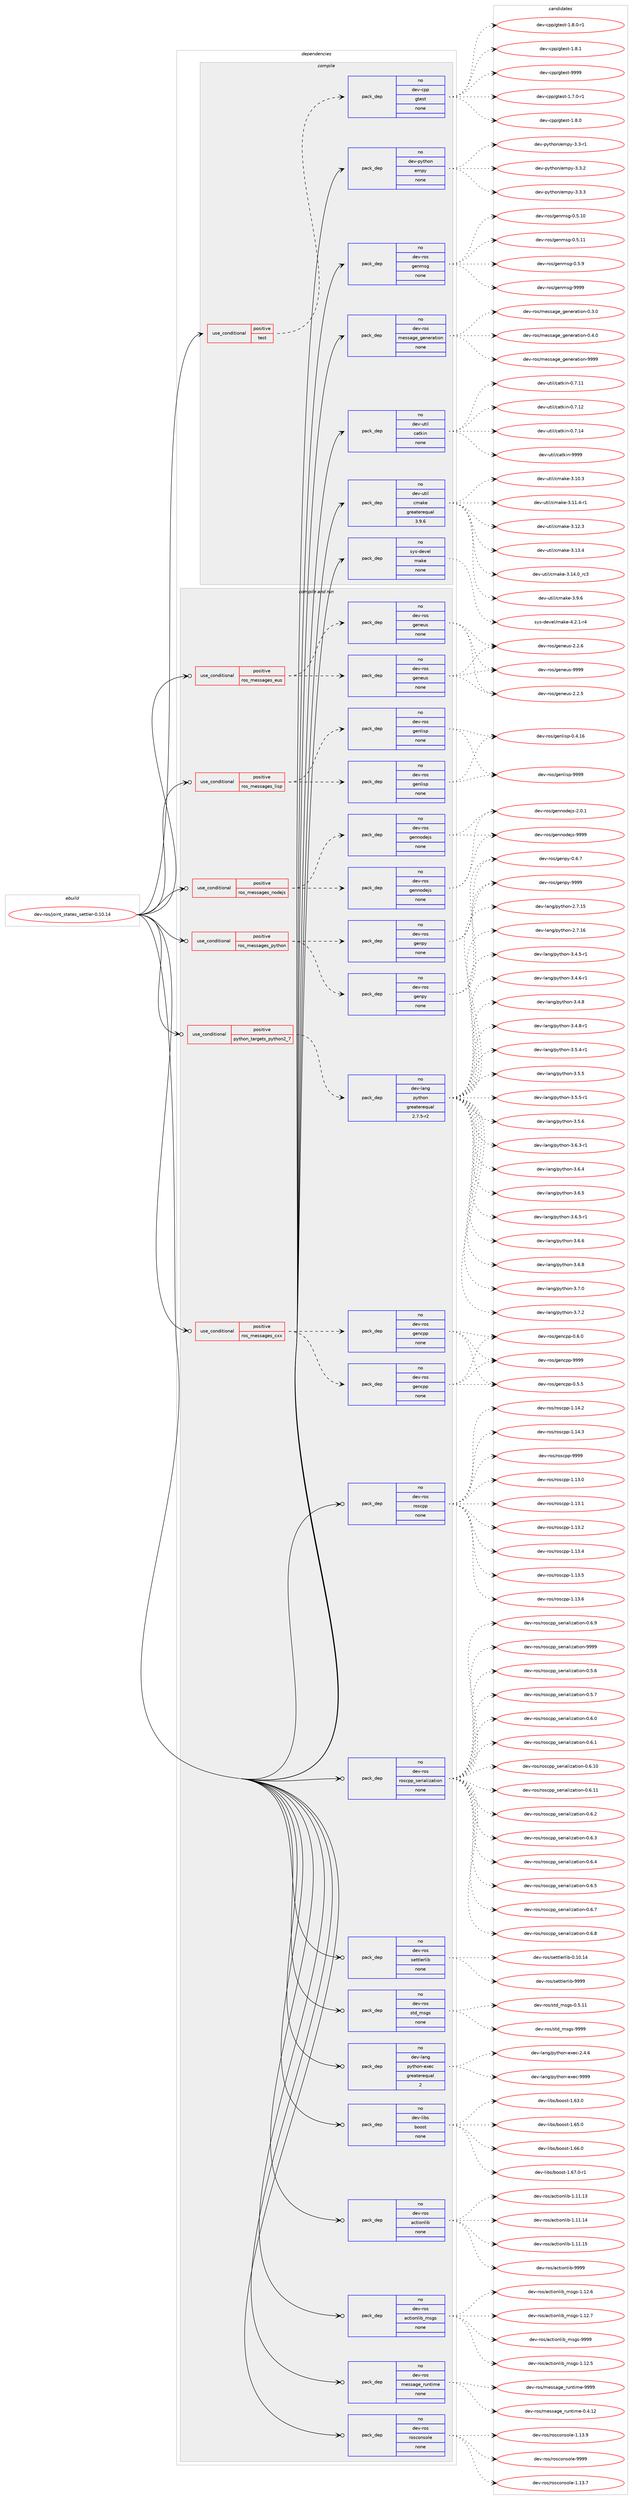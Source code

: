 digraph prolog {

# *************
# Graph options
# *************

newrank=true;
concentrate=true;
compound=true;
graph [rankdir=LR,fontname=Helvetica,fontsize=10,ranksep=1.5];#, ranksep=2.5, nodesep=0.2];
edge  [arrowhead=vee];
node  [fontname=Helvetica,fontsize=10];

# **********
# The ebuild
# **********

subgraph cluster_leftcol {
color=gray;
rank=same;
label=<<i>ebuild</i>>;
id [label="dev-ros/joint_states_settler-0.10.14", color=red, width=4, href="../dev-ros/joint_states_settler-0.10.14.svg"];
}

# ****************
# The dependencies
# ****************

subgraph cluster_midcol {
color=gray;
label=<<i>dependencies</i>>;
subgraph cluster_compile {
fillcolor="#eeeeee";
style=filled;
label=<<i>compile</i>>;
subgraph cond388794 {
dependency1458353 [label=<<TABLE BORDER="0" CELLBORDER="1" CELLSPACING="0" CELLPADDING="4"><TR><TD ROWSPAN="3" CELLPADDING="10">use_conditional</TD></TR><TR><TD>positive</TD></TR><TR><TD>test</TD></TR></TABLE>>, shape=none, color=red];
subgraph pack1046169 {
dependency1458354 [label=<<TABLE BORDER="0" CELLBORDER="1" CELLSPACING="0" CELLPADDING="4" WIDTH="220"><TR><TD ROWSPAN="6" CELLPADDING="30">pack_dep</TD></TR><TR><TD WIDTH="110">no</TD></TR><TR><TD>dev-cpp</TD></TR><TR><TD>gtest</TD></TR><TR><TD>none</TD></TR><TR><TD></TD></TR></TABLE>>, shape=none, color=blue];
}
dependency1458353:e -> dependency1458354:w [weight=20,style="dashed",arrowhead="vee"];
}
id:e -> dependency1458353:w [weight=20,style="solid",arrowhead="vee"];
subgraph pack1046170 {
dependency1458355 [label=<<TABLE BORDER="0" CELLBORDER="1" CELLSPACING="0" CELLPADDING="4" WIDTH="220"><TR><TD ROWSPAN="6" CELLPADDING="30">pack_dep</TD></TR><TR><TD WIDTH="110">no</TD></TR><TR><TD>dev-python</TD></TR><TR><TD>empy</TD></TR><TR><TD>none</TD></TR><TR><TD></TD></TR></TABLE>>, shape=none, color=blue];
}
id:e -> dependency1458355:w [weight=20,style="solid",arrowhead="vee"];
subgraph pack1046171 {
dependency1458356 [label=<<TABLE BORDER="0" CELLBORDER="1" CELLSPACING="0" CELLPADDING="4" WIDTH="220"><TR><TD ROWSPAN="6" CELLPADDING="30">pack_dep</TD></TR><TR><TD WIDTH="110">no</TD></TR><TR><TD>dev-ros</TD></TR><TR><TD>genmsg</TD></TR><TR><TD>none</TD></TR><TR><TD></TD></TR></TABLE>>, shape=none, color=blue];
}
id:e -> dependency1458356:w [weight=20,style="solid",arrowhead="vee"];
subgraph pack1046172 {
dependency1458357 [label=<<TABLE BORDER="0" CELLBORDER="1" CELLSPACING="0" CELLPADDING="4" WIDTH="220"><TR><TD ROWSPAN="6" CELLPADDING="30">pack_dep</TD></TR><TR><TD WIDTH="110">no</TD></TR><TR><TD>dev-ros</TD></TR><TR><TD>message_generation</TD></TR><TR><TD>none</TD></TR><TR><TD></TD></TR></TABLE>>, shape=none, color=blue];
}
id:e -> dependency1458357:w [weight=20,style="solid",arrowhead="vee"];
subgraph pack1046173 {
dependency1458358 [label=<<TABLE BORDER="0" CELLBORDER="1" CELLSPACING="0" CELLPADDING="4" WIDTH="220"><TR><TD ROWSPAN="6" CELLPADDING="30">pack_dep</TD></TR><TR><TD WIDTH="110">no</TD></TR><TR><TD>dev-util</TD></TR><TR><TD>catkin</TD></TR><TR><TD>none</TD></TR><TR><TD></TD></TR></TABLE>>, shape=none, color=blue];
}
id:e -> dependency1458358:w [weight=20,style="solid",arrowhead="vee"];
subgraph pack1046174 {
dependency1458359 [label=<<TABLE BORDER="0" CELLBORDER="1" CELLSPACING="0" CELLPADDING="4" WIDTH="220"><TR><TD ROWSPAN="6" CELLPADDING="30">pack_dep</TD></TR><TR><TD WIDTH="110">no</TD></TR><TR><TD>dev-util</TD></TR><TR><TD>cmake</TD></TR><TR><TD>greaterequal</TD></TR><TR><TD>3.9.6</TD></TR></TABLE>>, shape=none, color=blue];
}
id:e -> dependency1458359:w [weight=20,style="solid",arrowhead="vee"];
subgraph pack1046175 {
dependency1458360 [label=<<TABLE BORDER="0" CELLBORDER="1" CELLSPACING="0" CELLPADDING="4" WIDTH="220"><TR><TD ROWSPAN="6" CELLPADDING="30">pack_dep</TD></TR><TR><TD WIDTH="110">no</TD></TR><TR><TD>sys-devel</TD></TR><TR><TD>make</TD></TR><TR><TD>none</TD></TR><TR><TD></TD></TR></TABLE>>, shape=none, color=blue];
}
id:e -> dependency1458360:w [weight=20,style="solid",arrowhead="vee"];
}
subgraph cluster_compileandrun {
fillcolor="#eeeeee";
style=filled;
label=<<i>compile and run</i>>;
subgraph cond388795 {
dependency1458361 [label=<<TABLE BORDER="0" CELLBORDER="1" CELLSPACING="0" CELLPADDING="4"><TR><TD ROWSPAN="3" CELLPADDING="10">use_conditional</TD></TR><TR><TD>positive</TD></TR><TR><TD>python_targets_python2_7</TD></TR></TABLE>>, shape=none, color=red];
subgraph pack1046176 {
dependency1458362 [label=<<TABLE BORDER="0" CELLBORDER="1" CELLSPACING="0" CELLPADDING="4" WIDTH="220"><TR><TD ROWSPAN="6" CELLPADDING="30">pack_dep</TD></TR><TR><TD WIDTH="110">no</TD></TR><TR><TD>dev-lang</TD></TR><TR><TD>python</TD></TR><TR><TD>greaterequal</TD></TR><TR><TD>2.7.5-r2</TD></TR></TABLE>>, shape=none, color=blue];
}
dependency1458361:e -> dependency1458362:w [weight=20,style="dashed",arrowhead="vee"];
}
id:e -> dependency1458361:w [weight=20,style="solid",arrowhead="odotvee"];
subgraph cond388796 {
dependency1458363 [label=<<TABLE BORDER="0" CELLBORDER="1" CELLSPACING="0" CELLPADDING="4"><TR><TD ROWSPAN="3" CELLPADDING="10">use_conditional</TD></TR><TR><TD>positive</TD></TR><TR><TD>ros_messages_cxx</TD></TR></TABLE>>, shape=none, color=red];
subgraph pack1046177 {
dependency1458364 [label=<<TABLE BORDER="0" CELLBORDER="1" CELLSPACING="0" CELLPADDING="4" WIDTH="220"><TR><TD ROWSPAN="6" CELLPADDING="30">pack_dep</TD></TR><TR><TD WIDTH="110">no</TD></TR><TR><TD>dev-ros</TD></TR><TR><TD>gencpp</TD></TR><TR><TD>none</TD></TR><TR><TD></TD></TR></TABLE>>, shape=none, color=blue];
}
dependency1458363:e -> dependency1458364:w [weight=20,style="dashed",arrowhead="vee"];
subgraph pack1046178 {
dependency1458365 [label=<<TABLE BORDER="0" CELLBORDER="1" CELLSPACING="0" CELLPADDING="4" WIDTH="220"><TR><TD ROWSPAN="6" CELLPADDING="30">pack_dep</TD></TR><TR><TD WIDTH="110">no</TD></TR><TR><TD>dev-ros</TD></TR><TR><TD>gencpp</TD></TR><TR><TD>none</TD></TR><TR><TD></TD></TR></TABLE>>, shape=none, color=blue];
}
dependency1458363:e -> dependency1458365:w [weight=20,style="dashed",arrowhead="vee"];
}
id:e -> dependency1458363:w [weight=20,style="solid",arrowhead="odotvee"];
subgraph cond388797 {
dependency1458366 [label=<<TABLE BORDER="0" CELLBORDER="1" CELLSPACING="0" CELLPADDING="4"><TR><TD ROWSPAN="3" CELLPADDING="10">use_conditional</TD></TR><TR><TD>positive</TD></TR><TR><TD>ros_messages_eus</TD></TR></TABLE>>, shape=none, color=red];
subgraph pack1046179 {
dependency1458367 [label=<<TABLE BORDER="0" CELLBORDER="1" CELLSPACING="0" CELLPADDING="4" WIDTH="220"><TR><TD ROWSPAN="6" CELLPADDING="30">pack_dep</TD></TR><TR><TD WIDTH="110">no</TD></TR><TR><TD>dev-ros</TD></TR><TR><TD>geneus</TD></TR><TR><TD>none</TD></TR><TR><TD></TD></TR></TABLE>>, shape=none, color=blue];
}
dependency1458366:e -> dependency1458367:w [weight=20,style="dashed",arrowhead="vee"];
subgraph pack1046180 {
dependency1458368 [label=<<TABLE BORDER="0" CELLBORDER="1" CELLSPACING="0" CELLPADDING="4" WIDTH="220"><TR><TD ROWSPAN="6" CELLPADDING="30">pack_dep</TD></TR><TR><TD WIDTH="110">no</TD></TR><TR><TD>dev-ros</TD></TR><TR><TD>geneus</TD></TR><TR><TD>none</TD></TR><TR><TD></TD></TR></TABLE>>, shape=none, color=blue];
}
dependency1458366:e -> dependency1458368:w [weight=20,style="dashed",arrowhead="vee"];
}
id:e -> dependency1458366:w [weight=20,style="solid",arrowhead="odotvee"];
subgraph cond388798 {
dependency1458369 [label=<<TABLE BORDER="0" CELLBORDER="1" CELLSPACING="0" CELLPADDING="4"><TR><TD ROWSPAN="3" CELLPADDING="10">use_conditional</TD></TR><TR><TD>positive</TD></TR><TR><TD>ros_messages_lisp</TD></TR></TABLE>>, shape=none, color=red];
subgraph pack1046181 {
dependency1458370 [label=<<TABLE BORDER="0" CELLBORDER="1" CELLSPACING="0" CELLPADDING="4" WIDTH="220"><TR><TD ROWSPAN="6" CELLPADDING="30">pack_dep</TD></TR><TR><TD WIDTH="110">no</TD></TR><TR><TD>dev-ros</TD></TR><TR><TD>genlisp</TD></TR><TR><TD>none</TD></TR><TR><TD></TD></TR></TABLE>>, shape=none, color=blue];
}
dependency1458369:e -> dependency1458370:w [weight=20,style="dashed",arrowhead="vee"];
subgraph pack1046182 {
dependency1458371 [label=<<TABLE BORDER="0" CELLBORDER="1" CELLSPACING="0" CELLPADDING="4" WIDTH="220"><TR><TD ROWSPAN="6" CELLPADDING="30">pack_dep</TD></TR><TR><TD WIDTH="110">no</TD></TR><TR><TD>dev-ros</TD></TR><TR><TD>genlisp</TD></TR><TR><TD>none</TD></TR><TR><TD></TD></TR></TABLE>>, shape=none, color=blue];
}
dependency1458369:e -> dependency1458371:w [weight=20,style="dashed",arrowhead="vee"];
}
id:e -> dependency1458369:w [weight=20,style="solid",arrowhead="odotvee"];
subgraph cond388799 {
dependency1458372 [label=<<TABLE BORDER="0" CELLBORDER="1" CELLSPACING="0" CELLPADDING="4"><TR><TD ROWSPAN="3" CELLPADDING="10">use_conditional</TD></TR><TR><TD>positive</TD></TR><TR><TD>ros_messages_nodejs</TD></TR></TABLE>>, shape=none, color=red];
subgraph pack1046183 {
dependency1458373 [label=<<TABLE BORDER="0" CELLBORDER="1" CELLSPACING="0" CELLPADDING="4" WIDTH="220"><TR><TD ROWSPAN="6" CELLPADDING="30">pack_dep</TD></TR><TR><TD WIDTH="110">no</TD></TR><TR><TD>dev-ros</TD></TR><TR><TD>gennodejs</TD></TR><TR><TD>none</TD></TR><TR><TD></TD></TR></TABLE>>, shape=none, color=blue];
}
dependency1458372:e -> dependency1458373:w [weight=20,style="dashed",arrowhead="vee"];
subgraph pack1046184 {
dependency1458374 [label=<<TABLE BORDER="0" CELLBORDER="1" CELLSPACING="0" CELLPADDING="4" WIDTH="220"><TR><TD ROWSPAN="6" CELLPADDING="30">pack_dep</TD></TR><TR><TD WIDTH="110">no</TD></TR><TR><TD>dev-ros</TD></TR><TR><TD>gennodejs</TD></TR><TR><TD>none</TD></TR><TR><TD></TD></TR></TABLE>>, shape=none, color=blue];
}
dependency1458372:e -> dependency1458374:w [weight=20,style="dashed",arrowhead="vee"];
}
id:e -> dependency1458372:w [weight=20,style="solid",arrowhead="odotvee"];
subgraph cond388800 {
dependency1458375 [label=<<TABLE BORDER="0" CELLBORDER="1" CELLSPACING="0" CELLPADDING="4"><TR><TD ROWSPAN="3" CELLPADDING="10">use_conditional</TD></TR><TR><TD>positive</TD></TR><TR><TD>ros_messages_python</TD></TR></TABLE>>, shape=none, color=red];
subgraph pack1046185 {
dependency1458376 [label=<<TABLE BORDER="0" CELLBORDER="1" CELLSPACING="0" CELLPADDING="4" WIDTH="220"><TR><TD ROWSPAN="6" CELLPADDING="30">pack_dep</TD></TR><TR><TD WIDTH="110">no</TD></TR><TR><TD>dev-ros</TD></TR><TR><TD>genpy</TD></TR><TR><TD>none</TD></TR><TR><TD></TD></TR></TABLE>>, shape=none, color=blue];
}
dependency1458375:e -> dependency1458376:w [weight=20,style="dashed",arrowhead="vee"];
subgraph pack1046186 {
dependency1458377 [label=<<TABLE BORDER="0" CELLBORDER="1" CELLSPACING="0" CELLPADDING="4" WIDTH="220"><TR><TD ROWSPAN="6" CELLPADDING="30">pack_dep</TD></TR><TR><TD WIDTH="110">no</TD></TR><TR><TD>dev-ros</TD></TR><TR><TD>genpy</TD></TR><TR><TD>none</TD></TR><TR><TD></TD></TR></TABLE>>, shape=none, color=blue];
}
dependency1458375:e -> dependency1458377:w [weight=20,style="dashed",arrowhead="vee"];
}
id:e -> dependency1458375:w [weight=20,style="solid",arrowhead="odotvee"];
subgraph pack1046187 {
dependency1458378 [label=<<TABLE BORDER="0" CELLBORDER="1" CELLSPACING="0" CELLPADDING="4" WIDTH="220"><TR><TD ROWSPAN="6" CELLPADDING="30">pack_dep</TD></TR><TR><TD WIDTH="110">no</TD></TR><TR><TD>dev-lang</TD></TR><TR><TD>python-exec</TD></TR><TR><TD>greaterequal</TD></TR><TR><TD>2</TD></TR></TABLE>>, shape=none, color=blue];
}
id:e -> dependency1458378:w [weight=20,style="solid",arrowhead="odotvee"];
subgraph pack1046188 {
dependency1458379 [label=<<TABLE BORDER="0" CELLBORDER="1" CELLSPACING="0" CELLPADDING="4" WIDTH="220"><TR><TD ROWSPAN="6" CELLPADDING="30">pack_dep</TD></TR><TR><TD WIDTH="110">no</TD></TR><TR><TD>dev-libs</TD></TR><TR><TD>boost</TD></TR><TR><TD>none</TD></TR><TR><TD></TD></TR></TABLE>>, shape=none, color=blue];
}
id:e -> dependency1458379:w [weight=20,style="solid",arrowhead="odotvee"];
subgraph pack1046189 {
dependency1458380 [label=<<TABLE BORDER="0" CELLBORDER="1" CELLSPACING="0" CELLPADDING="4" WIDTH="220"><TR><TD ROWSPAN="6" CELLPADDING="30">pack_dep</TD></TR><TR><TD WIDTH="110">no</TD></TR><TR><TD>dev-ros</TD></TR><TR><TD>actionlib</TD></TR><TR><TD>none</TD></TR><TR><TD></TD></TR></TABLE>>, shape=none, color=blue];
}
id:e -> dependency1458380:w [weight=20,style="solid",arrowhead="odotvee"];
subgraph pack1046190 {
dependency1458381 [label=<<TABLE BORDER="0" CELLBORDER="1" CELLSPACING="0" CELLPADDING="4" WIDTH="220"><TR><TD ROWSPAN="6" CELLPADDING="30">pack_dep</TD></TR><TR><TD WIDTH="110">no</TD></TR><TR><TD>dev-ros</TD></TR><TR><TD>actionlib_msgs</TD></TR><TR><TD>none</TD></TR><TR><TD></TD></TR></TABLE>>, shape=none, color=blue];
}
id:e -> dependency1458381:w [weight=20,style="solid",arrowhead="odotvee"];
subgraph pack1046191 {
dependency1458382 [label=<<TABLE BORDER="0" CELLBORDER="1" CELLSPACING="0" CELLPADDING="4" WIDTH="220"><TR><TD ROWSPAN="6" CELLPADDING="30">pack_dep</TD></TR><TR><TD WIDTH="110">no</TD></TR><TR><TD>dev-ros</TD></TR><TR><TD>message_runtime</TD></TR><TR><TD>none</TD></TR><TR><TD></TD></TR></TABLE>>, shape=none, color=blue];
}
id:e -> dependency1458382:w [weight=20,style="solid",arrowhead="odotvee"];
subgraph pack1046192 {
dependency1458383 [label=<<TABLE BORDER="0" CELLBORDER="1" CELLSPACING="0" CELLPADDING="4" WIDTH="220"><TR><TD ROWSPAN="6" CELLPADDING="30">pack_dep</TD></TR><TR><TD WIDTH="110">no</TD></TR><TR><TD>dev-ros</TD></TR><TR><TD>rosconsole</TD></TR><TR><TD>none</TD></TR><TR><TD></TD></TR></TABLE>>, shape=none, color=blue];
}
id:e -> dependency1458383:w [weight=20,style="solid",arrowhead="odotvee"];
subgraph pack1046193 {
dependency1458384 [label=<<TABLE BORDER="0" CELLBORDER="1" CELLSPACING="0" CELLPADDING="4" WIDTH="220"><TR><TD ROWSPAN="6" CELLPADDING="30">pack_dep</TD></TR><TR><TD WIDTH="110">no</TD></TR><TR><TD>dev-ros</TD></TR><TR><TD>roscpp</TD></TR><TR><TD>none</TD></TR><TR><TD></TD></TR></TABLE>>, shape=none, color=blue];
}
id:e -> dependency1458384:w [weight=20,style="solid",arrowhead="odotvee"];
subgraph pack1046194 {
dependency1458385 [label=<<TABLE BORDER="0" CELLBORDER="1" CELLSPACING="0" CELLPADDING="4" WIDTH="220"><TR><TD ROWSPAN="6" CELLPADDING="30">pack_dep</TD></TR><TR><TD WIDTH="110">no</TD></TR><TR><TD>dev-ros</TD></TR><TR><TD>roscpp_serialization</TD></TR><TR><TD>none</TD></TR><TR><TD></TD></TR></TABLE>>, shape=none, color=blue];
}
id:e -> dependency1458385:w [weight=20,style="solid",arrowhead="odotvee"];
subgraph pack1046195 {
dependency1458386 [label=<<TABLE BORDER="0" CELLBORDER="1" CELLSPACING="0" CELLPADDING="4" WIDTH="220"><TR><TD ROWSPAN="6" CELLPADDING="30">pack_dep</TD></TR><TR><TD WIDTH="110">no</TD></TR><TR><TD>dev-ros</TD></TR><TR><TD>settlerlib</TD></TR><TR><TD>none</TD></TR><TR><TD></TD></TR></TABLE>>, shape=none, color=blue];
}
id:e -> dependency1458386:w [weight=20,style="solid",arrowhead="odotvee"];
subgraph pack1046196 {
dependency1458387 [label=<<TABLE BORDER="0" CELLBORDER="1" CELLSPACING="0" CELLPADDING="4" WIDTH="220"><TR><TD ROWSPAN="6" CELLPADDING="30">pack_dep</TD></TR><TR><TD WIDTH="110">no</TD></TR><TR><TD>dev-ros</TD></TR><TR><TD>std_msgs</TD></TR><TR><TD>none</TD></TR><TR><TD></TD></TR></TABLE>>, shape=none, color=blue];
}
id:e -> dependency1458387:w [weight=20,style="solid",arrowhead="odotvee"];
}
subgraph cluster_run {
fillcolor="#eeeeee";
style=filled;
label=<<i>run</i>>;
}
}

# **************
# The candidates
# **************

subgraph cluster_choices {
rank=same;
color=gray;
label=<<i>candidates</i>>;

subgraph choice1046169 {
color=black;
nodesep=1;
choice1001011184599112112471031161011151164549465546484511449 [label="dev-cpp/gtest-1.7.0-r1", color=red, width=4,href="../dev-cpp/gtest-1.7.0-r1.svg"];
choice100101118459911211247103116101115116454946564648 [label="dev-cpp/gtest-1.8.0", color=red, width=4,href="../dev-cpp/gtest-1.8.0.svg"];
choice1001011184599112112471031161011151164549465646484511449 [label="dev-cpp/gtest-1.8.0-r1", color=red, width=4,href="../dev-cpp/gtest-1.8.0-r1.svg"];
choice100101118459911211247103116101115116454946564649 [label="dev-cpp/gtest-1.8.1", color=red, width=4,href="../dev-cpp/gtest-1.8.1.svg"];
choice1001011184599112112471031161011151164557575757 [label="dev-cpp/gtest-9999", color=red, width=4,href="../dev-cpp/gtest-9999.svg"];
dependency1458354:e -> choice1001011184599112112471031161011151164549465546484511449:w [style=dotted,weight="100"];
dependency1458354:e -> choice100101118459911211247103116101115116454946564648:w [style=dotted,weight="100"];
dependency1458354:e -> choice1001011184599112112471031161011151164549465646484511449:w [style=dotted,weight="100"];
dependency1458354:e -> choice100101118459911211247103116101115116454946564649:w [style=dotted,weight="100"];
dependency1458354:e -> choice1001011184599112112471031161011151164557575757:w [style=dotted,weight="100"];
}
subgraph choice1046170 {
color=black;
nodesep=1;
choice1001011184511212111610411111047101109112121455146514511449 [label="dev-python/empy-3.3-r1", color=red, width=4,href="../dev-python/empy-3.3-r1.svg"];
choice1001011184511212111610411111047101109112121455146514650 [label="dev-python/empy-3.3.2", color=red, width=4,href="../dev-python/empy-3.3.2.svg"];
choice1001011184511212111610411111047101109112121455146514651 [label="dev-python/empy-3.3.3", color=red, width=4,href="../dev-python/empy-3.3.3.svg"];
dependency1458355:e -> choice1001011184511212111610411111047101109112121455146514511449:w [style=dotted,weight="100"];
dependency1458355:e -> choice1001011184511212111610411111047101109112121455146514650:w [style=dotted,weight="100"];
dependency1458355:e -> choice1001011184511212111610411111047101109112121455146514651:w [style=dotted,weight="100"];
}
subgraph choice1046171 {
color=black;
nodesep=1;
choice100101118451141111154710310111010911510345484653464948 [label="dev-ros/genmsg-0.5.10", color=red, width=4,href="../dev-ros/genmsg-0.5.10.svg"];
choice100101118451141111154710310111010911510345484653464949 [label="dev-ros/genmsg-0.5.11", color=red, width=4,href="../dev-ros/genmsg-0.5.11.svg"];
choice1001011184511411111547103101110109115103454846534657 [label="dev-ros/genmsg-0.5.9", color=red, width=4,href="../dev-ros/genmsg-0.5.9.svg"];
choice10010111845114111115471031011101091151034557575757 [label="dev-ros/genmsg-9999", color=red, width=4,href="../dev-ros/genmsg-9999.svg"];
dependency1458356:e -> choice100101118451141111154710310111010911510345484653464948:w [style=dotted,weight="100"];
dependency1458356:e -> choice100101118451141111154710310111010911510345484653464949:w [style=dotted,weight="100"];
dependency1458356:e -> choice1001011184511411111547103101110109115103454846534657:w [style=dotted,weight="100"];
dependency1458356:e -> choice10010111845114111115471031011101091151034557575757:w [style=dotted,weight="100"];
}
subgraph choice1046172 {
color=black;
nodesep=1;
choice1001011184511411111547109101115115971031019510310111010111497116105111110454846514648 [label="dev-ros/message_generation-0.3.0", color=red, width=4,href="../dev-ros/message_generation-0.3.0.svg"];
choice1001011184511411111547109101115115971031019510310111010111497116105111110454846524648 [label="dev-ros/message_generation-0.4.0", color=red, width=4,href="../dev-ros/message_generation-0.4.0.svg"];
choice10010111845114111115471091011151159710310195103101110101114971161051111104557575757 [label="dev-ros/message_generation-9999", color=red, width=4,href="../dev-ros/message_generation-9999.svg"];
dependency1458357:e -> choice1001011184511411111547109101115115971031019510310111010111497116105111110454846514648:w [style=dotted,weight="100"];
dependency1458357:e -> choice1001011184511411111547109101115115971031019510310111010111497116105111110454846524648:w [style=dotted,weight="100"];
dependency1458357:e -> choice10010111845114111115471091011151159710310195103101110101114971161051111104557575757:w [style=dotted,weight="100"];
}
subgraph choice1046173 {
color=black;
nodesep=1;
choice1001011184511711610510847999711610710511045484655464949 [label="dev-util/catkin-0.7.11", color=red, width=4,href="../dev-util/catkin-0.7.11.svg"];
choice1001011184511711610510847999711610710511045484655464950 [label="dev-util/catkin-0.7.12", color=red, width=4,href="../dev-util/catkin-0.7.12.svg"];
choice1001011184511711610510847999711610710511045484655464952 [label="dev-util/catkin-0.7.14", color=red, width=4,href="../dev-util/catkin-0.7.14.svg"];
choice100101118451171161051084799971161071051104557575757 [label="dev-util/catkin-9999", color=red, width=4,href="../dev-util/catkin-9999.svg"];
dependency1458358:e -> choice1001011184511711610510847999711610710511045484655464949:w [style=dotted,weight="100"];
dependency1458358:e -> choice1001011184511711610510847999711610710511045484655464950:w [style=dotted,weight="100"];
dependency1458358:e -> choice1001011184511711610510847999711610710511045484655464952:w [style=dotted,weight="100"];
dependency1458358:e -> choice100101118451171161051084799971161071051104557575757:w [style=dotted,weight="100"];
}
subgraph choice1046174 {
color=black;
nodesep=1;
choice1001011184511711610510847991099710710145514649484651 [label="dev-util/cmake-3.10.3", color=red, width=4,href="../dev-util/cmake-3.10.3.svg"];
choice10010111845117116105108479910997107101455146494946524511449 [label="dev-util/cmake-3.11.4-r1", color=red, width=4,href="../dev-util/cmake-3.11.4-r1.svg"];
choice1001011184511711610510847991099710710145514649504651 [label="dev-util/cmake-3.12.3", color=red, width=4,href="../dev-util/cmake-3.12.3.svg"];
choice1001011184511711610510847991099710710145514649514652 [label="dev-util/cmake-3.13.4", color=red, width=4,href="../dev-util/cmake-3.13.4.svg"];
choice1001011184511711610510847991099710710145514649524648951149951 [label="dev-util/cmake-3.14.0_rc3", color=red, width=4,href="../dev-util/cmake-3.14.0_rc3.svg"];
choice10010111845117116105108479910997107101455146574654 [label="dev-util/cmake-3.9.6", color=red, width=4,href="../dev-util/cmake-3.9.6.svg"];
dependency1458359:e -> choice1001011184511711610510847991099710710145514649484651:w [style=dotted,weight="100"];
dependency1458359:e -> choice10010111845117116105108479910997107101455146494946524511449:w [style=dotted,weight="100"];
dependency1458359:e -> choice1001011184511711610510847991099710710145514649504651:w [style=dotted,weight="100"];
dependency1458359:e -> choice1001011184511711610510847991099710710145514649514652:w [style=dotted,weight="100"];
dependency1458359:e -> choice1001011184511711610510847991099710710145514649524648951149951:w [style=dotted,weight="100"];
dependency1458359:e -> choice10010111845117116105108479910997107101455146574654:w [style=dotted,weight="100"];
}
subgraph choice1046175 {
color=black;
nodesep=1;
choice1151211154510010111810110847109971071014552465046494511452 [label="sys-devel/make-4.2.1-r4", color=red, width=4,href="../sys-devel/make-4.2.1-r4.svg"];
dependency1458360:e -> choice1151211154510010111810110847109971071014552465046494511452:w [style=dotted,weight="100"];
}
subgraph choice1046176 {
color=black;
nodesep=1;
choice10010111845108971101034711212111610411111045504655464953 [label="dev-lang/python-2.7.15", color=red, width=4,href="../dev-lang/python-2.7.15.svg"];
choice10010111845108971101034711212111610411111045504655464954 [label="dev-lang/python-2.7.16", color=red, width=4,href="../dev-lang/python-2.7.16.svg"];
choice1001011184510897110103471121211161041111104551465246534511449 [label="dev-lang/python-3.4.5-r1", color=red, width=4,href="../dev-lang/python-3.4.5-r1.svg"];
choice1001011184510897110103471121211161041111104551465246544511449 [label="dev-lang/python-3.4.6-r1", color=red, width=4,href="../dev-lang/python-3.4.6-r1.svg"];
choice100101118451089711010347112121116104111110455146524656 [label="dev-lang/python-3.4.8", color=red, width=4,href="../dev-lang/python-3.4.8.svg"];
choice1001011184510897110103471121211161041111104551465246564511449 [label="dev-lang/python-3.4.8-r1", color=red, width=4,href="../dev-lang/python-3.4.8-r1.svg"];
choice1001011184510897110103471121211161041111104551465346524511449 [label="dev-lang/python-3.5.4-r1", color=red, width=4,href="../dev-lang/python-3.5.4-r1.svg"];
choice100101118451089711010347112121116104111110455146534653 [label="dev-lang/python-3.5.5", color=red, width=4,href="../dev-lang/python-3.5.5.svg"];
choice1001011184510897110103471121211161041111104551465346534511449 [label="dev-lang/python-3.5.5-r1", color=red, width=4,href="../dev-lang/python-3.5.5-r1.svg"];
choice100101118451089711010347112121116104111110455146534654 [label="dev-lang/python-3.5.6", color=red, width=4,href="../dev-lang/python-3.5.6.svg"];
choice1001011184510897110103471121211161041111104551465446514511449 [label="dev-lang/python-3.6.3-r1", color=red, width=4,href="../dev-lang/python-3.6.3-r1.svg"];
choice100101118451089711010347112121116104111110455146544652 [label="dev-lang/python-3.6.4", color=red, width=4,href="../dev-lang/python-3.6.4.svg"];
choice100101118451089711010347112121116104111110455146544653 [label="dev-lang/python-3.6.5", color=red, width=4,href="../dev-lang/python-3.6.5.svg"];
choice1001011184510897110103471121211161041111104551465446534511449 [label="dev-lang/python-3.6.5-r1", color=red, width=4,href="../dev-lang/python-3.6.5-r1.svg"];
choice100101118451089711010347112121116104111110455146544654 [label="dev-lang/python-3.6.6", color=red, width=4,href="../dev-lang/python-3.6.6.svg"];
choice100101118451089711010347112121116104111110455146544656 [label="dev-lang/python-3.6.8", color=red, width=4,href="../dev-lang/python-3.6.8.svg"];
choice100101118451089711010347112121116104111110455146554648 [label="dev-lang/python-3.7.0", color=red, width=4,href="../dev-lang/python-3.7.0.svg"];
choice100101118451089711010347112121116104111110455146554650 [label="dev-lang/python-3.7.2", color=red, width=4,href="../dev-lang/python-3.7.2.svg"];
dependency1458362:e -> choice10010111845108971101034711212111610411111045504655464953:w [style=dotted,weight="100"];
dependency1458362:e -> choice10010111845108971101034711212111610411111045504655464954:w [style=dotted,weight="100"];
dependency1458362:e -> choice1001011184510897110103471121211161041111104551465246534511449:w [style=dotted,weight="100"];
dependency1458362:e -> choice1001011184510897110103471121211161041111104551465246544511449:w [style=dotted,weight="100"];
dependency1458362:e -> choice100101118451089711010347112121116104111110455146524656:w [style=dotted,weight="100"];
dependency1458362:e -> choice1001011184510897110103471121211161041111104551465246564511449:w [style=dotted,weight="100"];
dependency1458362:e -> choice1001011184510897110103471121211161041111104551465346524511449:w [style=dotted,weight="100"];
dependency1458362:e -> choice100101118451089711010347112121116104111110455146534653:w [style=dotted,weight="100"];
dependency1458362:e -> choice1001011184510897110103471121211161041111104551465346534511449:w [style=dotted,weight="100"];
dependency1458362:e -> choice100101118451089711010347112121116104111110455146534654:w [style=dotted,weight="100"];
dependency1458362:e -> choice1001011184510897110103471121211161041111104551465446514511449:w [style=dotted,weight="100"];
dependency1458362:e -> choice100101118451089711010347112121116104111110455146544652:w [style=dotted,weight="100"];
dependency1458362:e -> choice100101118451089711010347112121116104111110455146544653:w [style=dotted,weight="100"];
dependency1458362:e -> choice1001011184510897110103471121211161041111104551465446534511449:w [style=dotted,weight="100"];
dependency1458362:e -> choice100101118451089711010347112121116104111110455146544654:w [style=dotted,weight="100"];
dependency1458362:e -> choice100101118451089711010347112121116104111110455146544656:w [style=dotted,weight="100"];
dependency1458362:e -> choice100101118451089711010347112121116104111110455146554648:w [style=dotted,weight="100"];
dependency1458362:e -> choice100101118451089711010347112121116104111110455146554650:w [style=dotted,weight="100"];
}
subgraph choice1046177 {
color=black;
nodesep=1;
choice100101118451141111154710310111099112112454846534653 [label="dev-ros/gencpp-0.5.5", color=red, width=4,href="../dev-ros/gencpp-0.5.5.svg"];
choice100101118451141111154710310111099112112454846544648 [label="dev-ros/gencpp-0.6.0", color=red, width=4,href="../dev-ros/gencpp-0.6.0.svg"];
choice1001011184511411111547103101110991121124557575757 [label="dev-ros/gencpp-9999", color=red, width=4,href="../dev-ros/gencpp-9999.svg"];
dependency1458364:e -> choice100101118451141111154710310111099112112454846534653:w [style=dotted,weight="100"];
dependency1458364:e -> choice100101118451141111154710310111099112112454846544648:w [style=dotted,weight="100"];
dependency1458364:e -> choice1001011184511411111547103101110991121124557575757:w [style=dotted,weight="100"];
}
subgraph choice1046178 {
color=black;
nodesep=1;
choice100101118451141111154710310111099112112454846534653 [label="dev-ros/gencpp-0.5.5", color=red, width=4,href="../dev-ros/gencpp-0.5.5.svg"];
choice100101118451141111154710310111099112112454846544648 [label="dev-ros/gencpp-0.6.0", color=red, width=4,href="../dev-ros/gencpp-0.6.0.svg"];
choice1001011184511411111547103101110991121124557575757 [label="dev-ros/gencpp-9999", color=red, width=4,href="../dev-ros/gencpp-9999.svg"];
dependency1458365:e -> choice100101118451141111154710310111099112112454846534653:w [style=dotted,weight="100"];
dependency1458365:e -> choice100101118451141111154710310111099112112454846544648:w [style=dotted,weight="100"];
dependency1458365:e -> choice1001011184511411111547103101110991121124557575757:w [style=dotted,weight="100"];
}
subgraph choice1046179 {
color=black;
nodesep=1;
choice1001011184511411111547103101110101117115455046504653 [label="dev-ros/geneus-2.2.5", color=red, width=4,href="../dev-ros/geneus-2.2.5.svg"];
choice1001011184511411111547103101110101117115455046504654 [label="dev-ros/geneus-2.2.6", color=red, width=4,href="../dev-ros/geneus-2.2.6.svg"];
choice10010111845114111115471031011101011171154557575757 [label="dev-ros/geneus-9999", color=red, width=4,href="../dev-ros/geneus-9999.svg"];
dependency1458367:e -> choice1001011184511411111547103101110101117115455046504653:w [style=dotted,weight="100"];
dependency1458367:e -> choice1001011184511411111547103101110101117115455046504654:w [style=dotted,weight="100"];
dependency1458367:e -> choice10010111845114111115471031011101011171154557575757:w [style=dotted,weight="100"];
}
subgraph choice1046180 {
color=black;
nodesep=1;
choice1001011184511411111547103101110101117115455046504653 [label="dev-ros/geneus-2.2.5", color=red, width=4,href="../dev-ros/geneus-2.2.5.svg"];
choice1001011184511411111547103101110101117115455046504654 [label="dev-ros/geneus-2.2.6", color=red, width=4,href="../dev-ros/geneus-2.2.6.svg"];
choice10010111845114111115471031011101011171154557575757 [label="dev-ros/geneus-9999", color=red, width=4,href="../dev-ros/geneus-9999.svg"];
dependency1458368:e -> choice1001011184511411111547103101110101117115455046504653:w [style=dotted,weight="100"];
dependency1458368:e -> choice1001011184511411111547103101110101117115455046504654:w [style=dotted,weight="100"];
dependency1458368:e -> choice10010111845114111115471031011101011171154557575757:w [style=dotted,weight="100"];
}
subgraph choice1046181 {
color=black;
nodesep=1;
choice100101118451141111154710310111010810511511245484652464954 [label="dev-ros/genlisp-0.4.16", color=red, width=4,href="../dev-ros/genlisp-0.4.16.svg"];
choice10010111845114111115471031011101081051151124557575757 [label="dev-ros/genlisp-9999", color=red, width=4,href="../dev-ros/genlisp-9999.svg"];
dependency1458370:e -> choice100101118451141111154710310111010810511511245484652464954:w [style=dotted,weight="100"];
dependency1458370:e -> choice10010111845114111115471031011101081051151124557575757:w [style=dotted,weight="100"];
}
subgraph choice1046182 {
color=black;
nodesep=1;
choice100101118451141111154710310111010810511511245484652464954 [label="dev-ros/genlisp-0.4.16", color=red, width=4,href="../dev-ros/genlisp-0.4.16.svg"];
choice10010111845114111115471031011101081051151124557575757 [label="dev-ros/genlisp-9999", color=red, width=4,href="../dev-ros/genlisp-9999.svg"];
dependency1458371:e -> choice100101118451141111154710310111010810511511245484652464954:w [style=dotted,weight="100"];
dependency1458371:e -> choice10010111845114111115471031011101081051151124557575757:w [style=dotted,weight="100"];
}
subgraph choice1046183 {
color=black;
nodesep=1;
choice1001011184511411111547103101110110111100101106115455046484649 [label="dev-ros/gennodejs-2.0.1", color=red, width=4,href="../dev-ros/gennodejs-2.0.1.svg"];
choice10010111845114111115471031011101101111001011061154557575757 [label="dev-ros/gennodejs-9999", color=red, width=4,href="../dev-ros/gennodejs-9999.svg"];
dependency1458373:e -> choice1001011184511411111547103101110110111100101106115455046484649:w [style=dotted,weight="100"];
dependency1458373:e -> choice10010111845114111115471031011101101111001011061154557575757:w [style=dotted,weight="100"];
}
subgraph choice1046184 {
color=black;
nodesep=1;
choice1001011184511411111547103101110110111100101106115455046484649 [label="dev-ros/gennodejs-2.0.1", color=red, width=4,href="../dev-ros/gennodejs-2.0.1.svg"];
choice10010111845114111115471031011101101111001011061154557575757 [label="dev-ros/gennodejs-9999", color=red, width=4,href="../dev-ros/gennodejs-9999.svg"];
dependency1458374:e -> choice1001011184511411111547103101110110111100101106115455046484649:w [style=dotted,weight="100"];
dependency1458374:e -> choice10010111845114111115471031011101101111001011061154557575757:w [style=dotted,weight="100"];
}
subgraph choice1046185 {
color=black;
nodesep=1;
choice1001011184511411111547103101110112121454846544655 [label="dev-ros/genpy-0.6.7", color=red, width=4,href="../dev-ros/genpy-0.6.7.svg"];
choice10010111845114111115471031011101121214557575757 [label="dev-ros/genpy-9999", color=red, width=4,href="../dev-ros/genpy-9999.svg"];
dependency1458376:e -> choice1001011184511411111547103101110112121454846544655:w [style=dotted,weight="100"];
dependency1458376:e -> choice10010111845114111115471031011101121214557575757:w [style=dotted,weight="100"];
}
subgraph choice1046186 {
color=black;
nodesep=1;
choice1001011184511411111547103101110112121454846544655 [label="dev-ros/genpy-0.6.7", color=red, width=4,href="../dev-ros/genpy-0.6.7.svg"];
choice10010111845114111115471031011101121214557575757 [label="dev-ros/genpy-9999", color=red, width=4,href="../dev-ros/genpy-9999.svg"];
dependency1458377:e -> choice1001011184511411111547103101110112121454846544655:w [style=dotted,weight="100"];
dependency1458377:e -> choice10010111845114111115471031011101121214557575757:w [style=dotted,weight="100"];
}
subgraph choice1046187 {
color=black;
nodesep=1;
choice1001011184510897110103471121211161041111104510112010199455046524654 [label="dev-lang/python-exec-2.4.6", color=red, width=4,href="../dev-lang/python-exec-2.4.6.svg"];
choice10010111845108971101034711212111610411111045101120101994557575757 [label="dev-lang/python-exec-9999", color=red, width=4,href="../dev-lang/python-exec-9999.svg"];
dependency1458378:e -> choice1001011184510897110103471121211161041111104510112010199455046524654:w [style=dotted,weight="100"];
dependency1458378:e -> choice10010111845108971101034711212111610411111045101120101994557575757:w [style=dotted,weight="100"];
}
subgraph choice1046188 {
color=black;
nodesep=1;
choice1001011184510810598115479811111111511645494654514648 [label="dev-libs/boost-1.63.0", color=red, width=4,href="../dev-libs/boost-1.63.0.svg"];
choice1001011184510810598115479811111111511645494654534648 [label="dev-libs/boost-1.65.0", color=red, width=4,href="../dev-libs/boost-1.65.0.svg"];
choice1001011184510810598115479811111111511645494654544648 [label="dev-libs/boost-1.66.0", color=red, width=4,href="../dev-libs/boost-1.66.0.svg"];
choice10010111845108105981154798111111115116454946545546484511449 [label="dev-libs/boost-1.67.0-r1", color=red, width=4,href="../dev-libs/boost-1.67.0-r1.svg"];
dependency1458379:e -> choice1001011184510810598115479811111111511645494654514648:w [style=dotted,weight="100"];
dependency1458379:e -> choice1001011184510810598115479811111111511645494654534648:w [style=dotted,weight="100"];
dependency1458379:e -> choice1001011184510810598115479811111111511645494654544648:w [style=dotted,weight="100"];
dependency1458379:e -> choice10010111845108105981154798111111115116454946545546484511449:w [style=dotted,weight="100"];
}
subgraph choice1046189 {
color=black;
nodesep=1;
choice10010111845114111115479799116105111110108105984549464949464951 [label="dev-ros/actionlib-1.11.13", color=red, width=4,href="../dev-ros/actionlib-1.11.13.svg"];
choice10010111845114111115479799116105111110108105984549464949464952 [label="dev-ros/actionlib-1.11.14", color=red, width=4,href="../dev-ros/actionlib-1.11.14.svg"];
choice10010111845114111115479799116105111110108105984549464949464953 [label="dev-ros/actionlib-1.11.15", color=red, width=4,href="../dev-ros/actionlib-1.11.15.svg"];
choice10010111845114111115479799116105111110108105984557575757 [label="dev-ros/actionlib-9999", color=red, width=4,href="../dev-ros/actionlib-9999.svg"];
dependency1458380:e -> choice10010111845114111115479799116105111110108105984549464949464951:w [style=dotted,weight="100"];
dependency1458380:e -> choice10010111845114111115479799116105111110108105984549464949464952:w [style=dotted,weight="100"];
dependency1458380:e -> choice10010111845114111115479799116105111110108105984549464949464953:w [style=dotted,weight="100"];
dependency1458380:e -> choice10010111845114111115479799116105111110108105984557575757:w [style=dotted,weight="100"];
}
subgraph choice1046190 {
color=black;
nodesep=1;
choice10010111845114111115479799116105111110108105989510911510311545494649504653 [label="dev-ros/actionlib_msgs-1.12.5", color=red, width=4,href="../dev-ros/actionlib_msgs-1.12.5.svg"];
choice10010111845114111115479799116105111110108105989510911510311545494649504654 [label="dev-ros/actionlib_msgs-1.12.6", color=red, width=4,href="../dev-ros/actionlib_msgs-1.12.6.svg"];
choice10010111845114111115479799116105111110108105989510911510311545494649504655 [label="dev-ros/actionlib_msgs-1.12.7", color=red, width=4,href="../dev-ros/actionlib_msgs-1.12.7.svg"];
choice1001011184511411111547979911610511111010810598951091151031154557575757 [label="dev-ros/actionlib_msgs-9999", color=red, width=4,href="../dev-ros/actionlib_msgs-9999.svg"];
dependency1458381:e -> choice10010111845114111115479799116105111110108105989510911510311545494649504653:w [style=dotted,weight="100"];
dependency1458381:e -> choice10010111845114111115479799116105111110108105989510911510311545494649504654:w [style=dotted,weight="100"];
dependency1458381:e -> choice10010111845114111115479799116105111110108105989510911510311545494649504655:w [style=dotted,weight="100"];
dependency1458381:e -> choice1001011184511411111547979911610511111010810598951091151031154557575757:w [style=dotted,weight="100"];
}
subgraph choice1046191 {
color=black;
nodesep=1;
choice1001011184511411111547109101115115971031019511411711011610510910145484652464950 [label="dev-ros/message_runtime-0.4.12", color=red, width=4,href="../dev-ros/message_runtime-0.4.12.svg"];
choice100101118451141111154710910111511597103101951141171101161051091014557575757 [label="dev-ros/message_runtime-9999", color=red, width=4,href="../dev-ros/message_runtime-9999.svg"];
dependency1458382:e -> choice1001011184511411111547109101115115971031019511411711011610510910145484652464950:w [style=dotted,weight="100"];
dependency1458382:e -> choice100101118451141111154710910111511597103101951141171101161051091014557575757:w [style=dotted,weight="100"];
}
subgraph choice1046192 {
color=black;
nodesep=1;
choice10010111845114111115471141111159911111011511110810145494649514655 [label="dev-ros/rosconsole-1.13.7", color=red, width=4,href="../dev-ros/rosconsole-1.13.7.svg"];
choice10010111845114111115471141111159911111011511110810145494649514657 [label="dev-ros/rosconsole-1.13.9", color=red, width=4,href="../dev-ros/rosconsole-1.13.9.svg"];
choice1001011184511411111547114111115991111101151111081014557575757 [label="dev-ros/rosconsole-9999", color=red, width=4,href="../dev-ros/rosconsole-9999.svg"];
dependency1458383:e -> choice10010111845114111115471141111159911111011511110810145494649514655:w [style=dotted,weight="100"];
dependency1458383:e -> choice10010111845114111115471141111159911111011511110810145494649514657:w [style=dotted,weight="100"];
dependency1458383:e -> choice1001011184511411111547114111115991111101151111081014557575757:w [style=dotted,weight="100"];
}
subgraph choice1046193 {
color=black;
nodesep=1;
choice10010111845114111115471141111159911211245494649514648 [label="dev-ros/roscpp-1.13.0", color=red, width=4,href="../dev-ros/roscpp-1.13.0.svg"];
choice10010111845114111115471141111159911211245494649514649 [label="dev-ros/roscpp-1.13.1", color=red, width=4,href="../dev-ros/roscpp-1.13.1.svg"];
choice10010111845114111115471141111159911211245494649514650 [label="dev-ros/roscpp-1.13.2", color=red, width=4,href="../dev-ros/roscpp-1.13.2.svg"];
choice10010111845114111115471141111159911211245494649514652 [label="dev-ros/roscpp-1.13.4", color=red, width=4,href="../dev-ros/roscpp-1.13.4.svg"];
choice10010111845114111115471141111159911211245494649514653 [label="dev-ros/roscpp-1.13.5", color=red, width=4,href="../dev-ros/roscpp-1.13.5.svg"];
choice10010111845114111115471141111159911211245494649514654 [label="dev-ros/roscpp-1.13.6", color=red, width=4,href="../dev-ros/roscpp-1.13.6.svg"];
choice10010111845114111115471141111159911211245494649524650 [label="dev-ros/roscpp-1.14.2", color=red, width=4,href="../dev-ros/roscpp-1.14.2.svg"];
choice10010111845114111115471141111159911211245494649524651 [label="dev-ros/roscpp-1.14.3", color=red, width=4,href="../dev-ros/roscpp-1.14.3.svg"];
choice1001011184511411111547114111115991121124557575757 [label="dev-ros/roscpp-9999", color=red, width=4,href="../dev-ros/roscpp-9999.svg"];
dependency1458384:e -> choice10010111845114111115471141111159911211245494649514648:w [style=dotted,weight="100"];
dependency1458384:e -> choice10010111845114111115471141111159911211245494649514649:w [style=dotted,weight="100"];
dependency1458384:e -> choice10010111845114111115471141111159911211245494649514650:w [style=dotted,weight="100"];
dependency1458384:e -> choice10010111845114111115471141111159911211245494649514652:w [style=dotted,weight="100"];
dependency1458384:e -> choice10010111845114111115471141111159911211245494649514653:w [style=dotted,weight="100"];
dependency1458384:e -> choice10010111845114111115471141111159911211245494649514654:w [style=dotted,weight="100"];
dependency1458384:e -> choice10010111845114111115471141111159911211245494649524650:w [style=dotted,weight="100"];
dependency1458384:e -> choice10010111845114111115471141111159911211245494649524651:w [style=dotted,weight="100"];
dependency1458384:e -> choice1001011184511411111547114111115991121124557575757:w [style=dotted,weight="100"];
}
subgraph choice1046194 {
color=black;
nodesep=1;
choice100101118451141111154711411111599112112951151011141059710810512297116105111110454846534654 [label="dev-ros/roscpp_serialization-0.5.6", color=red, width=4,href="../dev-ros/roscpp_serialization-0.5.6.svg"];
choice100101118451141111154711411111599112112951151011141059710810512297116105111110454846534655 [label="dev-ros/roscpp_serialization-0.5.7", color=red, width=4,href="../dev-ros/roscpp_serialization-0.5.7.svg"];
choice100101118451141111154711411111599112112951151011141059710810512297116105111110454846544648 [label="dev-ros/roscpp_serialization-0.6.0", color=red, width=4,href="../dev-ros/roscpp_serialization-0.6.0.svg"];
choice100101118451141111154711411111599112112951151011141059710810512297116105111110454846544649 [label="dev-ros/roscpp_serialization-0.6.1", color=red, width=4,href="../dev-ros/roscpp_serialization-0.6.1.svg"];
choice10010111845114111115471141111159911211295115101114105971081051229711610511111045484654464948 [label="dev-ros/roscpp_serialization-0.6.10", color=red, width=4,href="../dev-ros/roscpp_serialization-0.6.10.svg"];
choice10010111845114111115471141111159911211295115101114105971081051229711610511111045484654464949 [label="dev-ros/roscpp_serialization-0.6.11", color=red, width=4,href="../dev-ros/roscpp_serialization-0.6.11.svg"];
choice100101118451141111154711411111599112112951151011141059710810512297116105111110454846544650 [label="dev-ros/roscpp_serialization-0.6.2", color=red, width=4,href="../dev-ros/roscpp_serialization-0.6.2.svg"];
choice100101118451141111154711411111599112112951151011141059710810512297116105111110454846544651 [label="dev-ros/roscpp_serialization-0.6.3", color=red, width=4,href="../dev-ros/roscpp_serialization-0.6.3.svg"];
choice100101118451141111154711411111599112112951151011141059710810512297116105111110454846544652 [label="dev-ros/roscpp_serialization-0.6.4", color=red, width=4,href="../dev-ros/roscpp_serialization-0.6.4.svg"];
choice100101118451141111154711411111599112112951151011141059710810512297116105111110454846544653 [label="dev-ros/roscpp_serialization-0.6.5", color=red, width=4,href="../dev-ros/roscpp_serialization-0.6.5.svg"];
choice100101118451141111154711411111599112112951151011141059710810512297116105111110454846544655 [label="dev-ros/roscpp_serialization-0.6.7", color=red, width=4,href="../dev-ros/roscpp_serialization-0.6.7.svg"];
choice100101118451141111154711411111599112112951151011141059710810512297116105111110454846544656 [label="dev-ros/roscpp_serialization-0.6.8", color=red, width=4,href="../dev-ros/roscpp_serialization-0.6.8.svg"];
choice100101118451141111154711411111599112112951151011141059710810512297116105111110454846544657 [label="dev-ros/roscpp_serialization-0.6.9", color=red, width=4,href="../dev-ros/roscpp_serialization-0.6.9.svg"];
choice1001011184511411111547114111115991121129511510111410597108105122971161051111104557575757 [label="dev-ros/roscpp_serialization-9999", color=red, width=4,href="../dev-ros/roscpp_serialization-9999.svg"];
dependency1458385:e -> choice100101118451141111154711411111599112112951151011141059710810512297116105111110454846534654:w [style=dotted,weight="100"];
dependency1458385:e -> choice100101118451141111154711411111599112112951151011141059710810512297116105111110454846534655:w [style=dotted,weight="100"];
dependency1458385:e -> choice100101118451141111154711411111599112112951151011141059710810512297116105111110454846544648:w [style=dotted,weight="100"];
dependency1458385:e -> choice100101118451141111154711411111599112112951151011141059710810512297116105111110454846544649:w [style=dotted,weight="100"];
dependency1458385:e -> choice10010111845114111115471141111159911211295115101114105971081051229711610511111045484654464948:w [style=dotted,weight="100"];
dependency1458385:e -> choice10010111845114111115471141111159911211295115101114105971081051229711610511111045484654464949:w [style=dotted,weight="100"];
dependency1458385:e -> choice100101118451141111154711411111599112112951151011141059710810512297116105111110454846544650:w [style=dotted,weight="100"];
dependency1458385:e -> choice100101118451141111154711411111599112112951151011141059710810512297116105111110454846544651:w [style=dotted,weight="100"];
dependency1458385:e -> choice100101118451141111154711411111599112112951151011141059710810512297116105111110454846544652:w [style=dotted,weight="100"];
dependency1458385:e -> choice100101118451141111154711411111599112112951151011141059710810512297116105111110454846544653:w [style=dotted,weight="100"];
dependency1458385:e -> choice100101118451141111154711411111599112112951151011141059710810512297116105111110454846544655:w [style=dotted,weight="100"];
dependency1458385:e -> choice100101118451141111154711411111599112112951151011141059710810512297116105111110454846544656:w [style=dotted,weight="100"];
dependency1458385:e -> choice100101118451141111154711411111599112112951151011141059710810512297116105111110454846544657:w [style=dotted,weight="100"];
dependency1458385:e -> choice1001011184511411111547114111115991121129511510111410597108105122971161051111104557575757:w [style=dotted,weight="100"];
}
subgraph choice1046195 {
color=black;
nodesep=1;
choice1001011184511411111547115101116116108101114108105984548464948464952 [label="dev-ros/settlerlib-0.10.14", color=red, width=4,href="../dev-ros/settlerlib-0.10.14.svg"];
choice1001011184511411111547115101116116108101114108105984557575757 [label="dev-ros/settlerlib-9999", color=red, width=4,href="../dev-ros/settlerlib-9999.svg"];
dependency1458386:e -> choice1001011184511411111547115101116116108101114108105984548464948464952:w [style=dotted,weight="100"];
dependency1458386:e -> choice1001011184511411111547115101116116108101114108105984557575757:w [style=dotted,weight="100"];
}
subgraph choice1046196 {
color=black;
nodesep=1;
choice10010111845114111115471151161009510911510311545484653464949 [label="dev-ros/std_msgs-0.5.11", color=red, width=4,href="../dev-ros/std_msgs-0.5.11.svg"];
choice1001011184511411111547115116100951091151031154557575757 [label="dev-ros/std_msgs-9999", color=red, width=4,href="../dev-ros/std_msgs-9999.svg"];
dependency1458387:e -> choice10010111845114111115471151161009510911510311545484653464949:w [style=dotted,weight="100"];
dependency1458387:e -> choice1001011184511411111547115116100951091151031154557575757:w [style=dotted,weight="100"];
}
}

}
